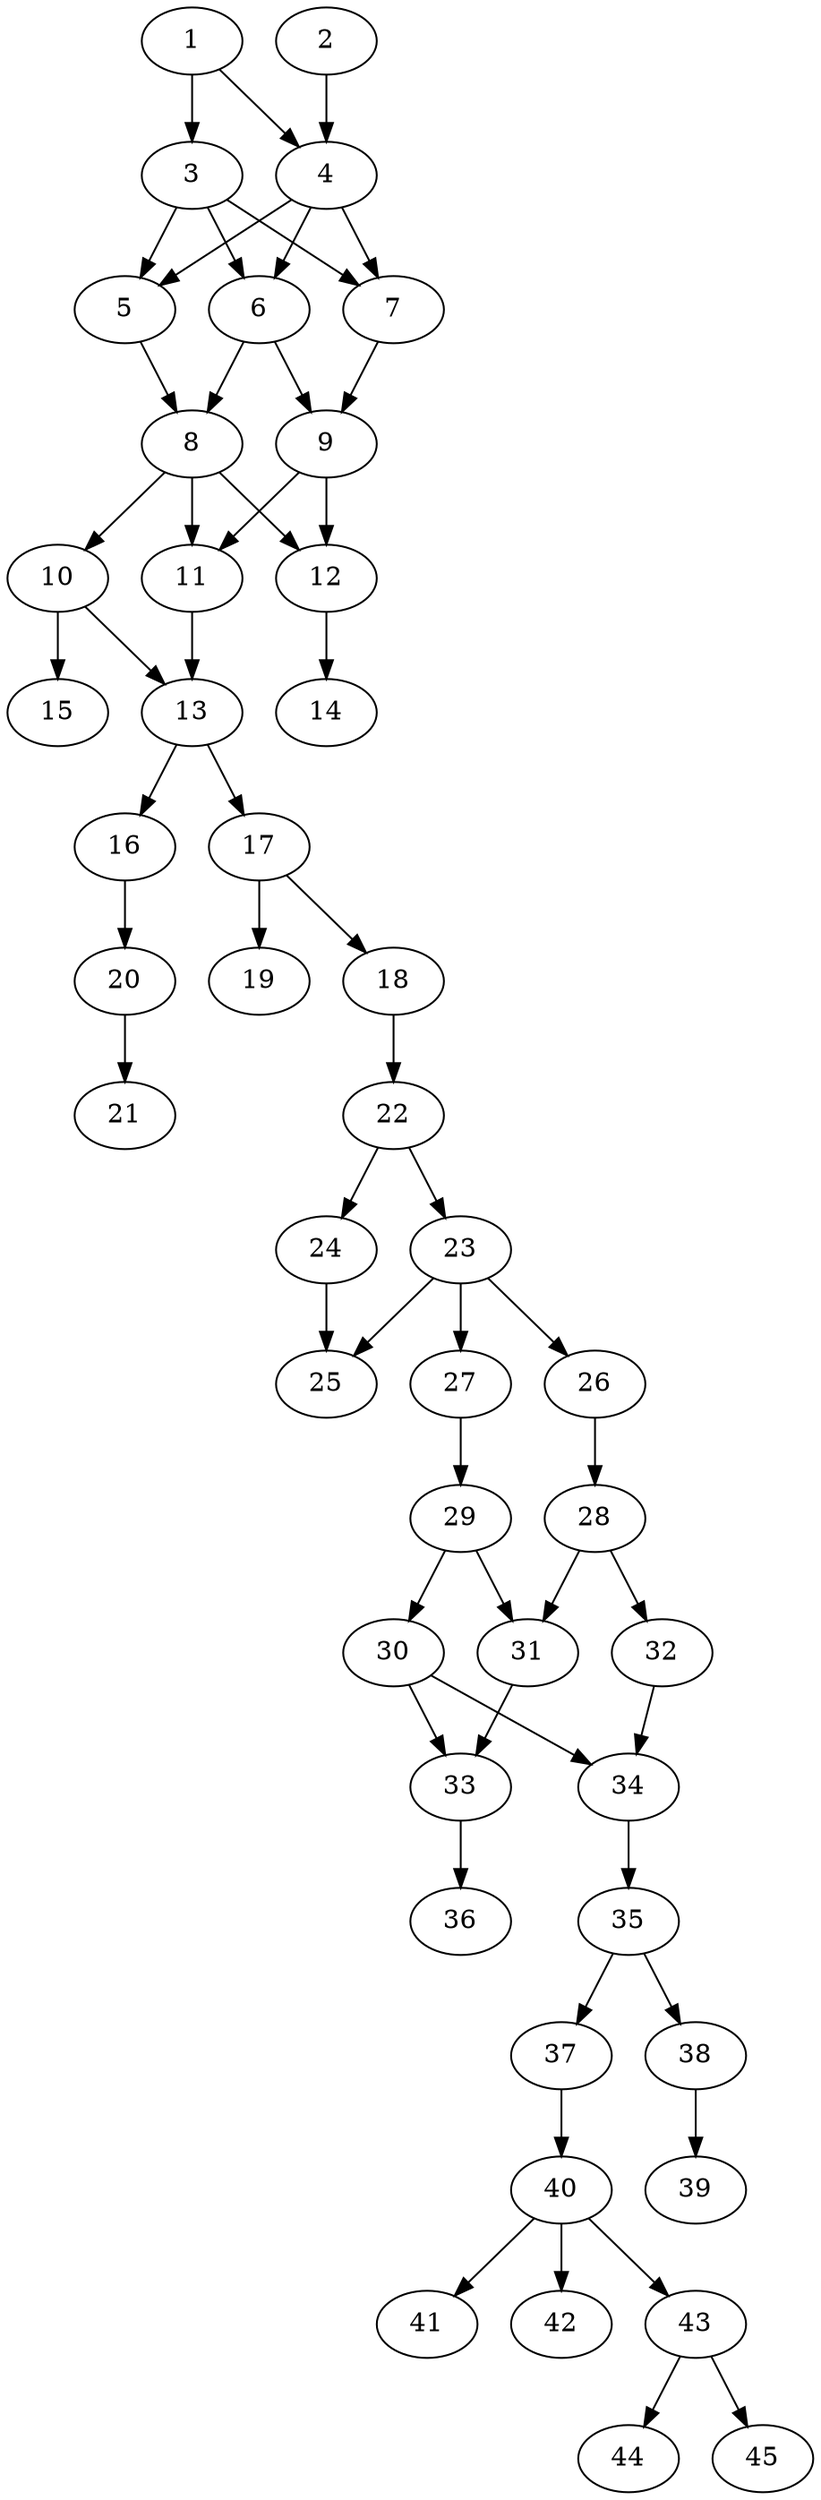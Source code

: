 // DAG automatically generated by daggen at Thu Oct  3 14:07:24 2019
// ./daggen --dot -n 45 --ccr 0.3 --fat 0.3 --regular 0.9 --density 0.6 --mindata 5242880 --maxdata 52428800 
digraph G {
  1 [size="87760213", alpha="0.10", expect_size="26328064"] 
  1 -> 3 [size ="26328064"]
  1 -> 4 [size ="26328064"]
  2 [size="21428907", alpha="0.12", expect_size="6428672"] 
  2 -> 4 [size ="6428672"]
  3 [size="94334293", alpha="0.17", expect_size="28300288"] 
  3 -> 5 [size ="28300288"]
  3 -> 6 [size ="28300288"]
  3 -> 7 [size ="28300288"]
  4 [size="44731733", alpha="0.02", expect_size="13419520"] 
  4 -> 5 [size ="13419520"]
  4 -> 6 [size ="13419520"]
  4 -> 7 [size ="13419520"]
  5 [size="70621867", alpha="0.19", expect_size="21186560"] 
  5 -> 8 [size ="21186560"]
  6 [size="79755947", alpha="0.11", expect_size="23926784"] 
  6 -> 8 [size ="23926784"]
  6 -> 9 [size ="23926784"]
  7 [size="155886933", alpha="0.19", expect_size="46766080"] 
  7 -> 9 [size ="46766080"]
  8 [size="65232213", alpha="0.09", expect_size="19569664"] 
  8 -> 10 [size ="19569664"]
  8 -> 11 [size ="19569664"]
  8 -> 12 [size ="19569664"]
  9 [size="20469760", alpha="0.12", expect_size="6140928"] 
  9 -> 11 [size ="6140928"]
  9 -> 12 [size ="6140928"]
  10 [size="94771200", alpha="0.10", expect_size="28431360"] 
  10 -> 13 [size ="28431360"]
  10 -> 15 [size ="28431360"]
  11 [size="71714133", alpha="0.18", expect_size="21514240"] 
  11 -> 13 [size ="21514240"]
  12 [size="146838187", alpha="0.04", expect_size="44051456"] 
  12 -> 14 [size ="44051456"]
  13 [size="87053653", alpha="0.10", expect_size="26116096"] 
  13 -> 16 [size ="26116096"]
  13 -> 17 [size ="26116096"]
  14 [size="62610773", alpha="0.18", expect_size="18783232"] 
  15 [size="81189547", alpha="0.06", expect_size="24356864"] 
  16 [size="77226667", alpha="0.06", expect_size="23168000"] 
  16 -> 20 [size ="23168000"]
  17 [size="161901227", alpha="0.17", expect_size="48570368"] 
  17 -> 18 [size ="48570368"]
  17 -> 19 [size ="48570368"]
  18 [size="157941760", alpha="0.02", expect_size="47382528"] 
  18 -> 22 [size ="47382528"]
  19 [size="73328640", alpha="0.16", expect_size="21998592"] 
  20 [size="166570667", alpha="0.16", expect_size="49971200"] 
  20 -> 21 [size ="49971200"]
  21 [size="84435627", alpha="0.05", expect_size="25330688"] 
  22 [size="68423680", alpha="0.15", expect_size="20527104"] 
  22 -> 23 [size ="20527104"]
  22 -> 24 [size ="20527104"]
  23 [size="100887893", alpha="0.14", expect_size="30266368"] 
  23 -> 25 [size ="30266368"]
  23 -> 26 [size ="30266368"]
  23 -> 27 [size ="30266368"]
  24 [size="20780373", alpha="0.17", expect_size="6234112"] 
  24 -> 25 [size ="6234112"]
  25 [size="159245653", alpha="0.07", expect_size="47773696"] 
  26 [size="47977813", alpha="0.05", expect_size="14393344"] 
  26 -> 28 [size ="14393344"]
  27 [size="95607467", alpha="0.00", expect_size="28682240"] 
  27 -> 29 [size ="28682240"]
  28 [size="68584107", alpha="0.01", expect_size="20575232"] 
  28 -> 31 [size ="20575232"]
  28 -> 32 [size ="20575232"]
  29 [size="84462933", alpha="0.03", expect_size="25338880"] 
  29 -> 30 [size ="25338880"]
  29 -> 31 [size ="25338880"]
  30 [size="49749333", alpha="0.15", expect_size="14924800"] 
  30 -> 33 [size ="14924800"]
  30 -> 34 [size ="14924800"]
  31 [size="17496747", alpha="0.13", expect_size="5249024"] 
  31 -> 33 [size ="5249024"]
  32 [size="57992533", alpha="0.08", expect_size="17397760"] 
  32 -> 34 [size ="17397760"]
  33 [size="17899520", alpha="0.12", expect_size="5369856"] 
  33 -> 36 [size ="5369856"]
  34 [size="131368960", alpha="0.01", expect_size="39410688"] 
  34 -> 35 [size ="39410688"]
  35 [size="111083520", alpha="0.19", expect_size="33325056"] 
  35 -> 37 [size ="33325056"]
  35 -> 38 [size ="33325056"]
  36 [size="167471787", alpha="0.04", expect_size="50241536"] 
  37 [size="48250880", alpha="0.08", expect_size="14475264"] 
  37 -> 40 [size ="14475264"]
  38 [size="49114453", alpha="0.09", expect_size="14734336"] 
  38 -> 39 [size ="14734336"]
  39 [size="60535467", alpha="0.18", expect_size="18160640"] 
  40 [size="85507413", alpha="0.05", expect_size="25652224"] 
  40 -> 41 [size ="25652224"]
  40 -> 42 [size ="25652224"]
  40 -> 43 [size ="25652224"]
  41 [size="44042240", alpha="0.01", expect_size="13212672"] 
  42 [size="147671040", alpha="0.03", expect_size="44301312"] 
  43 [size="53893120", alpha="0.17", expect_size="16167936"] 
  43 -> 44 [size ="16167936"]
  43 -> 45 [size ="16167936"]
  44 [size="146862080", alpha="0.10", expect_size="44058624"] 
  45 [size="157143040", alpha="0.02", expect_size="47142912"] 
}
